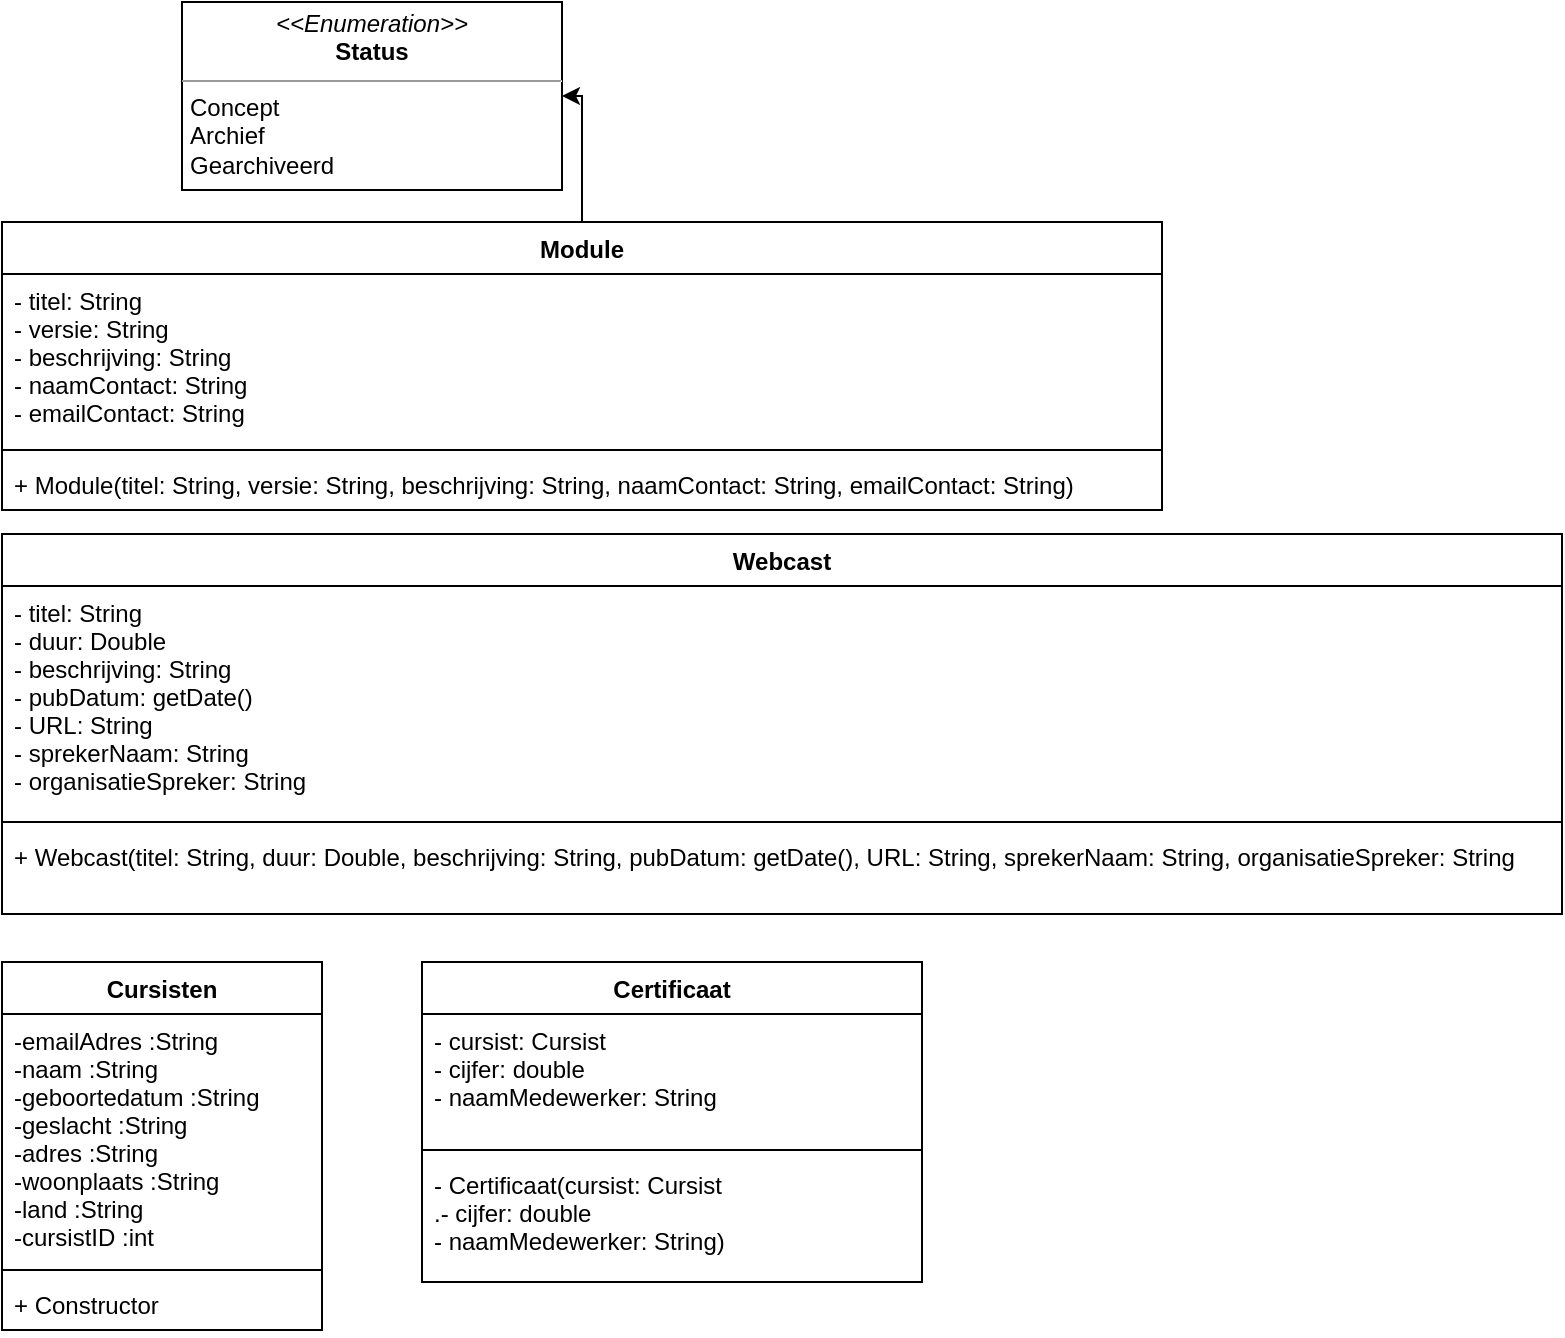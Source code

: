 <mxfile version="20.2.3" type="device"><diagram id="2kktmMRv5hTeGHwgti0F" name="Pagina-1"><mxGraphModel dx="1481" dy="754" grid="1" gridSize="10" guides="1" tooltips="1" connect="1" arrows="1" fold="1" page="1" pageScale="1" pageWidth="1654" pageHeight="1169" math="0" shadow="0"><root><mxCell id="0"/><mxCell id="1" parent="0"/><mxCell id="MbKeh6X5kqpN-aEI2O22-64" style="edgeStyle=orthogonalEdgeStyle;rounded=0;orthogonalLoop=1;jettySize=auto;html=1;exitX=0.5;exitY=0;exitDx=0;exitDy=0;entryX=1;entryY=0.5;entryDx=0;entryDy=0;" edge="1" parent="1" source="MbKeh6X5kqpN-aEI2O22-25" target="MbKeh6X5kqpN-aEI2O22-63"><mxGeometry relative="1" as="geometry"><Array as="points"><mxPoint x="570" y="77"/></Array></mxGeometry></mxCell><mxCell id="MbKeh6X5kqpN-aEI2O22-25" value="Module" style="swimlane;fontStyle=1;align=center;verticalAlign=top;childLayout=stackLayout;horizontal=1;startSize=26;horizontalStack=0;resizeParent=1;resizeParentMax=0;resizeLast=0;collapsible=1;marginBottom=0;" vertex="1" parent="1"><mxGeometry x="280" y="140" width="580" height="144" as="geometry"/></mxCell><mxCell id="MbKeh6X5kqpN-aEI2O22-26" value="- titel: String&#10;- versie: String&#10;- beschrijving: String&#10;- naamContact: String&#10;- emailContact: String" style="text;strokeColor=none;fillColor=none;align=left;verticalAlign=top;spacingLeft=4;spacingRight=4;overflow=hidden;rotatable=0;points=[[0,0.5],[1,0.5]];portConstraint=eastwest;" vertex="1" parent="MbKeh6X5kqpN-aEI2O22-25"><mxGeometry y="26" width="580" height="84" as="geometry"/></mxCell><mxCell id="MbKeh6X5kqpN-aEI2O22-27" value="" style="line;strokeWidth=1;fillColor=none;align=left;verticalAlign=middle;spacingTop=-1;spacingLeft=3;spacingRight=3;rotatable=0;labelPosition=right;points=[];portConstraint=eastwest;" vertex="1" parent="MbKeh6X5kqpN-aEI2O22-25"><mxGeometry y="110" width="580" height="8" as="geometry"/></mxCell><mxCell id="MbKeh6X5kqpN-aEI2O22-28" value="+ Module(titel: String, versie: String, beschrijving: String, naamContact: String, emailContact: String)" style="text;strokeColor=none;fillColor=none;align=left;verticalAlign=top;spacingLeft=4;spacingRight=4;overflow=hidden;rotatable=0;points=[[0,0.5],[1,0.5]];portConstraint=eastwest;" vertex="1" parent="MbKeh6X5kqpN-aEI2O22-25"><mxGeometry y="118" width="580" height="26" as="geometry"/></mxCell><mxCell id="MbKeh6X5kqpN-aEI2O22-29" value="Certificaat" style="swimlane;fontStyle=1;align=center;verticalAlign=top;childLayout=stackLayout;horizontal=1;startSize=26;horizontalStack=0;resizeParent=1;resizeParentMax=0;resizeLast=0;collapsible=1;marginBottom=0;" vertex="1" parent="1"><mxGeometry x="490" y="510" width="250" height="160" as="geometry"/></mxCell><mxCell id="MbKeh6X5kqpN-aEI2O22-30" value="- cursist: Cursist&#10;- cijfer: double&#10;- naamMedewerker: String" style="text;strokeColor=none;fillColor=none;align=left;verticalAlign=top;spacingLeft=4;spacingRight=4;overflow=hidden;rotatable=0;points=[[0,0.5],[1,0.5]];portConstraint=eastwest;" vertex="1" parent="MbKeh6X5kqpN-aEI2O22-29"><mxGeometry y="26" width="250" height="64" as="geometry"/></mxCell><mxCell id="MbKeh6X5kqpN-aEI2O22-31" value="" style="line;strokeWidth=1;fillColor=none;align=left;verticalAlign=middle;spacingTop=-1;spacingLeft=3;spacingRight=3;rotatable=0;labelPosition=right;points=[];portConstraint=eastwest;" vertex="1" parent="MbKeh6X5kqpN-aEI2O22-29"><mxGeometry y="90" width="250" height="8" as="geometry"/></mxCell><mxCell id="MbKeh6X5kqpN-aEI2O22-32" value="- Certificaat(cursist: Cursist&#10;.- cijfer: double&#10;- naamMedewerker: String)" style="text;strokeColor=none;fillColor=none;align=left;verticalAlign=top;spacingLeft=4;spacingRight=4;overflow=hidden;rotatable=0;points=[[0,0.5],[1,0.5]];portConstraint=eastwest;" vertex="1" parent="MbKeh6X5kqpN-aEI2O22-29"><mxGeometry y="98" width="250" height="62" as="geometry"/></mxCell><mxCell id="MbKeh6X5kqpN-aEI2O22-33" value="Webcast" style="swimlane;fontStyle=1;align=center;verticalAlign=top;childLayout=stackLayout;horizontal=1;startSize=26;horizontalStack=0;resizeParent=1;resizeParentMax=0;resizeLast=0;collapsible=1;marginBottom=0;" vertex="1" parent="1"><mxGeometry x="280" y="296" width="780" height="190" as="geometry"/></mxCell><mxCell id="MbKeh6X5kqpN-aEI2O22-34" value="- titel: String&#10;- duur: Double&#10;- beschrijving: String&#10;- pubDatum: getDate()&#10;- URL: String&#10;- sprekerNaam: String&#10;- organisatieSpreker: String" style="text;strokeColor=none;fillColor=none;align=left;verticalAlign=top;spacingLeft=4;spacingRight=4;overflow=hidden;rotatable=0;points=[[0,0.5],[1,0.5]];portConstraint=eastwest;" vertex="1" parent="MbKeh6X5kqpN-aEI2O22-33"><mxGeometry y="26" width="780" height="114" as="geometry"/></mxCell><mxCell id="MbKeh6X5kqpN-aEI2O22-35" value="" style="line;strokeWidth=1;fillColor=none;align=left;verticalAlign=middle;spacingTop=-1;spacingLeft=3;spacingRight=3;rotatable=0;labelPosition=right;points=[];portConstraint=eastwest;" vertex="1" parent="MbKeh6X5kqpN-aEI2O22-33"><mxGeometry y="140" width="780" height="8" as="geometry"/></mxCell><mxCell id="MbKeh6X5kqpN-aEI2O22-36" value="+ Webcast(titel: String, duur: Double, beschrijving: String, pubDatum: getDate(), URL: String, sprekerNaam: String, organisatieSpreker: String" style="text;strokeColor=none;fillColor=none;align=left;verticalAlign=top;spacingLeft=4;spacingRight=4;overflow=hidden;rotatable=0;points=[[0,0.5],[1,0.5]];portConstraint=eastwest;" vertex="1" parent="MbKeh6X5kqpN-aEI2O22-33"><mxGeometry y="148" width="780" height="42" as="geometry"/></mxCell><mxCell id="MbKeh6X5kqpN-aEI2O22-49" value="Cursisten" style="swimlane;fontStyle=1;align=center;verticalAlign=top;childLayout=stackLayout;horizontal=1;startSize=26;horizontalStack=0;resizeParent=1;resizeParentMax=0;resizeLast=0;collapsible=1;marginBottom=0;" vertex="1" parent="1"><mxGeometry x="280" y="510" width="160" height="184" as="geometry"/></mxCell><mxCell id="MbKeh6X5kqpN-aEI2O22-50" value="-emailAdres :String&#10;-naam :String&#10;-geboortedatum :String&#10;-geslacht :String&#10;-adres :String&#10;-woonplaats :String&#10;-land :String&#10;-cursistID :int" style="text;strokeColor=none;fillColor=none;align=left;verticalAlign=top;spacingLeft=4;spacingRight=4;overflow=hidden;rotatable=0;points=[[0,0.5],[1,0.5]];portConstraint=eastwest;" vertex="1" parent="MbKeh6X5kqpN-aEI2O22-49"><mxGeometry y="26" width="160" height="124" as="geometry"/></mxCell><mxCell id="MbKeh6X5kqpN-aEI2O22-51" value="" style="line;strokeWidth=1;fillColor=none;align=left;verticalAlign=middle;spacingTop=-1;spacingLeft=3;spacingRight=3;rotatable=0;labelPosition=right;points=[];portConstraint=eastwest;" vertex="1" parent="MbKeh6X5kqpN-aEI2O22-49"><mxGeometry y="150" width="160" height="8" as="geometry"/></mxCell><mxCell id="MbKeh6X5kqpN-aEI2O22-52" value="+ Constructor" style="text;strokeColor=none;fillColor=none;align=left;verticalAlign=top;spacingLeft=4;spacingRight=4;overflow=hidden;rotatable=0;points=[[0,0.5],[1,0.5]];portConstraint=eastwest;" vertex="1" parent="MbKeh6X5kqpN-aEI2O22-49"><mxGeometry y="158" width="160" height="26" as="geometry"/></mxCell><mxCell id="MbKeh6X5kqpN-aEI2O22-63" value="&lt;p style=&quot;margin:0px;margin-top:4px;text-align:center;&quot;&gt;&lt;i&gt;&amp;lt;&amp;lt;Enumeration&amp;gt;&amp;gt;&lt;/i&gt;&lt;br&gt;&lt;b&gt;Status&lt;/b&gt;&lt;/p&gt;&lt;hr size=&quot;1&quot;&gt;&lt;p style=&quot;margin:0px;margin-left:4px;&quot;&gt;&lt;/p&gt;&lt;p style=&quot;margin:0px;margin-left:4px;&quot;&gt;Concept&lt;/p&gt;&lt;p style=&quot;margin:0px;margin-left:4px;&quot;&gt;Archief&lt;/p&gt;&lt;p style=&quot;margin:0px;margin-left:4px;&quot;&gt;Gearchiveerd&lt;/p&gt;" style="verticalAlign=top;align=left;overflow=fill;fontSize=12;fontFamily=Helvetica;html=1;" vertex="1" parent="1"><mxGeometry x="370" y="30" width="190" height="94" as="geometry"/></mxCell></root></mxGraphModel></diagram></mxfile>
